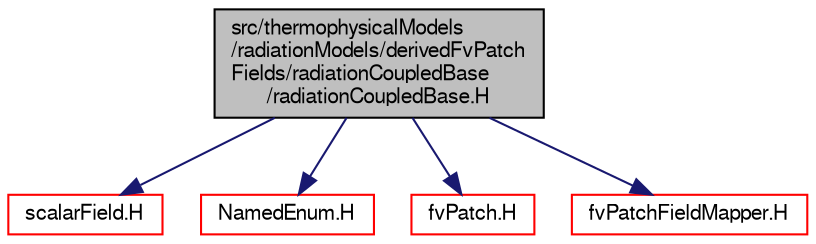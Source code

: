 digraph "src/thermophysicalModels/radiationModels/derivedFvPatchFields/radiationCoupledBase/radiationCoupledBase.H"
{
  bgcolor="transparent";
  edge [fontname="FreeSans",fontsize="10",labelfontname="FreeSans",labelfontsize="10"];
  node [fontname="FreeSans",fontsize="10",shape=record];
  Node0 [label="src/thermophysicalModels\l/radiationModels/derivedFvPatch\lFields/radiationCoupledBase\l/radiationCoupledBase.H",height=0.2,width=0.4,color="black", fillcolor="grey75", style="filled", fontcolor="black"];
  Node0 -> Node1 [color="midnightblue",fontsize="10",style="solid",fontname="FreeSans"];
  Node1 [label="scalarField.H",height=0.2,width=0.4,color="red",URL="$a09656.html"];
  Node0 -> Node71 [color="midnightblue",fontsize="10",style="solid",fontname="FreeSans"];
  Node71 [label="NamedEnum.H",height=0.2,width=0.4,color="red",URL="$a08783.html"];
  Node0 -> Node81 [color="midnightblue",fontsize="10",style="solid",fontname="FreeSans"];
  Node81 [label="fvPatch.H",height=0.2,width=0.4,color="red",URL="$a03686.html"];
  Node0 -> Node156 [color="midnightblue",fontsize="10",style="solid",fontname="FreeSans"];
  Node156 [label="fvPatchFieldMapper.H",height=0.2,width=0.4,color="red",URL="$a02468.html"];
}
